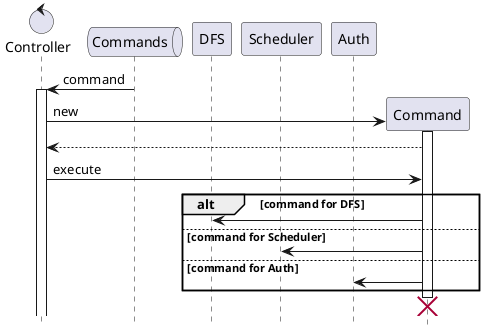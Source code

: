 @startuml
'https://plantuml.com/sequence-diagram

hide footbox


control Controller
queue Commands
participant DFS
participant Scheduler
participant Auth

Commands -> Controller: command
activate Controller

create Command
Controller -> Command: new
activate Command
Command --> Controller
Controller -> Command: execute
alt command for DFS
   Command -> DFS
else command for Scheduler
   Command -> Scheduler
else command for Auth
   Command -> Auth
end
deactivate Command
destroy Command


@enduml